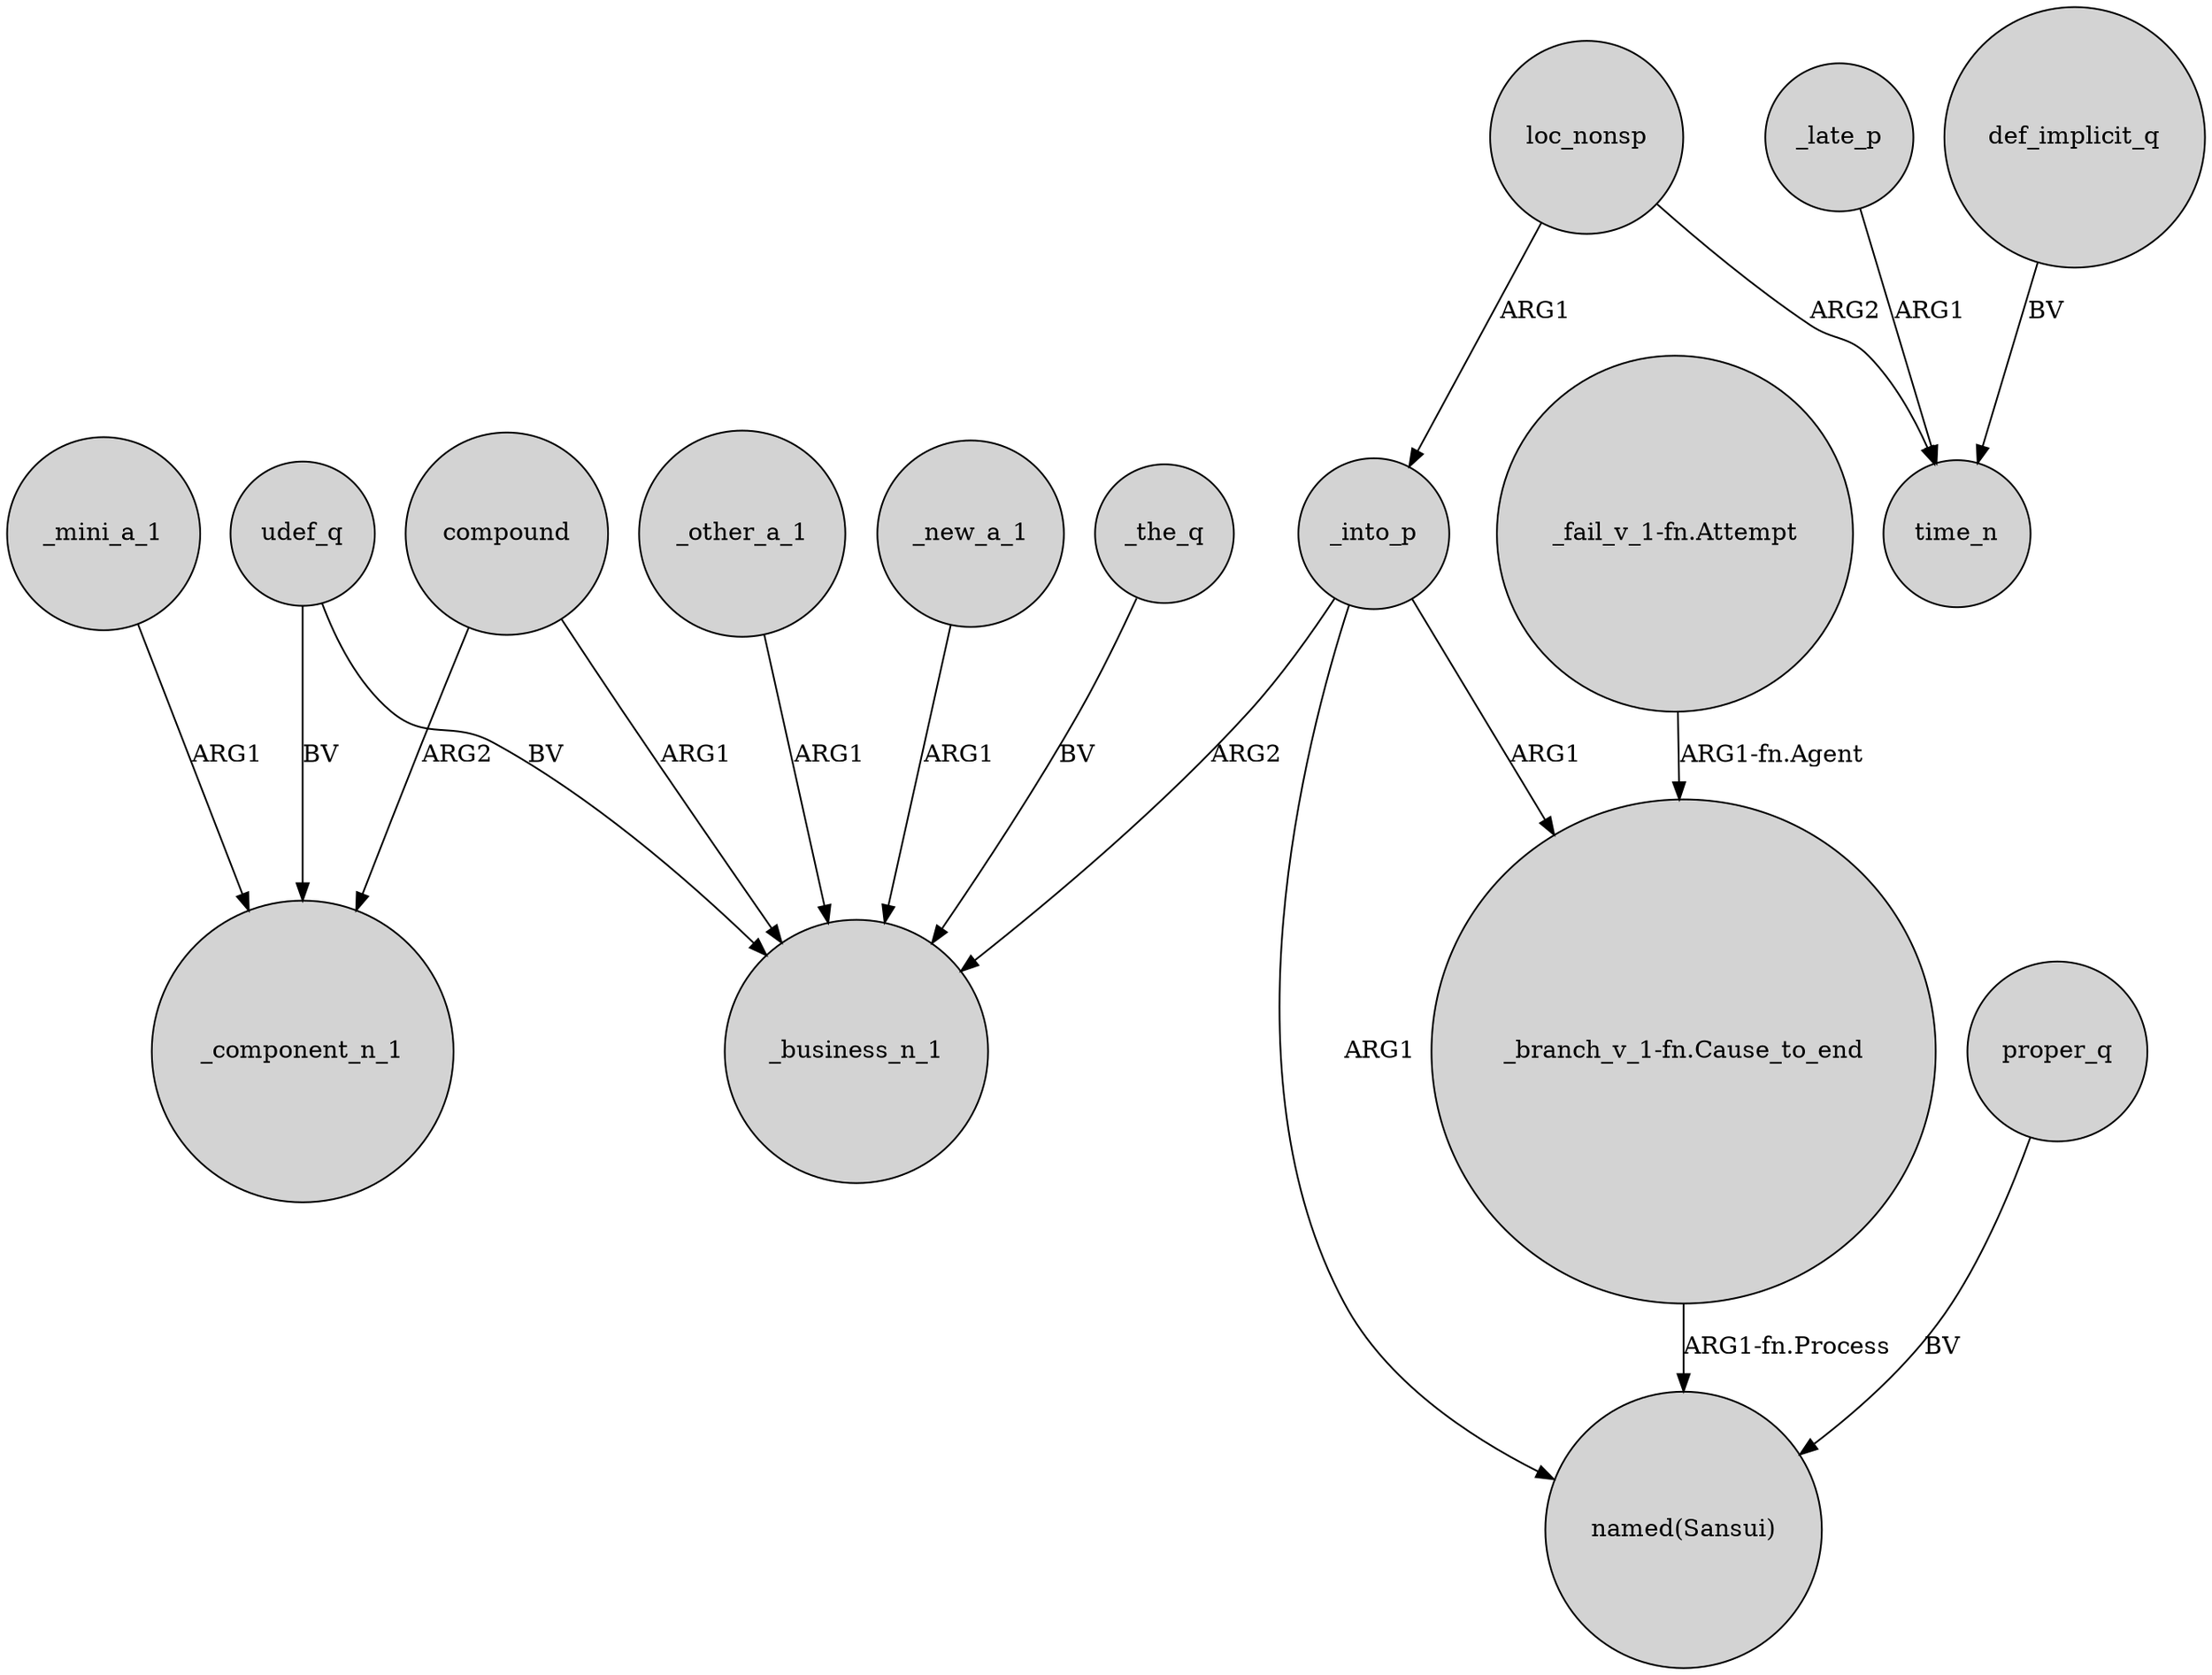 digraph {
	node [shape=circle style=filled]
	_into_p -> _business_n_1 [label=ARG2]
	_into_p -> "_branch_v_1-fn.Cause_to_end" [label=ARG1]
	_other_a_1 -> _business_n_1 [label=ARG1]
	loc_nonsp -> time_n [label=ARG2]
	"_branch_v_1-fn.Cause_to_end" -> "named(Sansui)" [label="ARG1-fn.Process"]
	udef_q -> _business_n_1 [label=BV]
	udef_q -> _component_n_1 [label=BV]
	compound -> _business_n_1 [label=ARG1]
	_new_a_1 -> _business_n_1 [label=ARG1]
	"_fail_v_1-fn.Attempt" -> "_branch_v_1-fn.Cause_to_end" [label="ARG1-fn.Agent"]
	compound -> _component_n_1 [label=ARG2]
	_late_p -> time_n [label=ARG1]
	proper_q -> "named(Sansui)" [label=BV]
	_mini_a_1 -> _component_n_1 [label=ARG1]
	_into_p -> "named(Sansui)" [label=ARG1]
	loc_nonsp -> _into_p [label=ARG1]
	def_implicit_q -> time_n [label=BV]
	_the_q -> _business_n_1 [label=BV]
}
